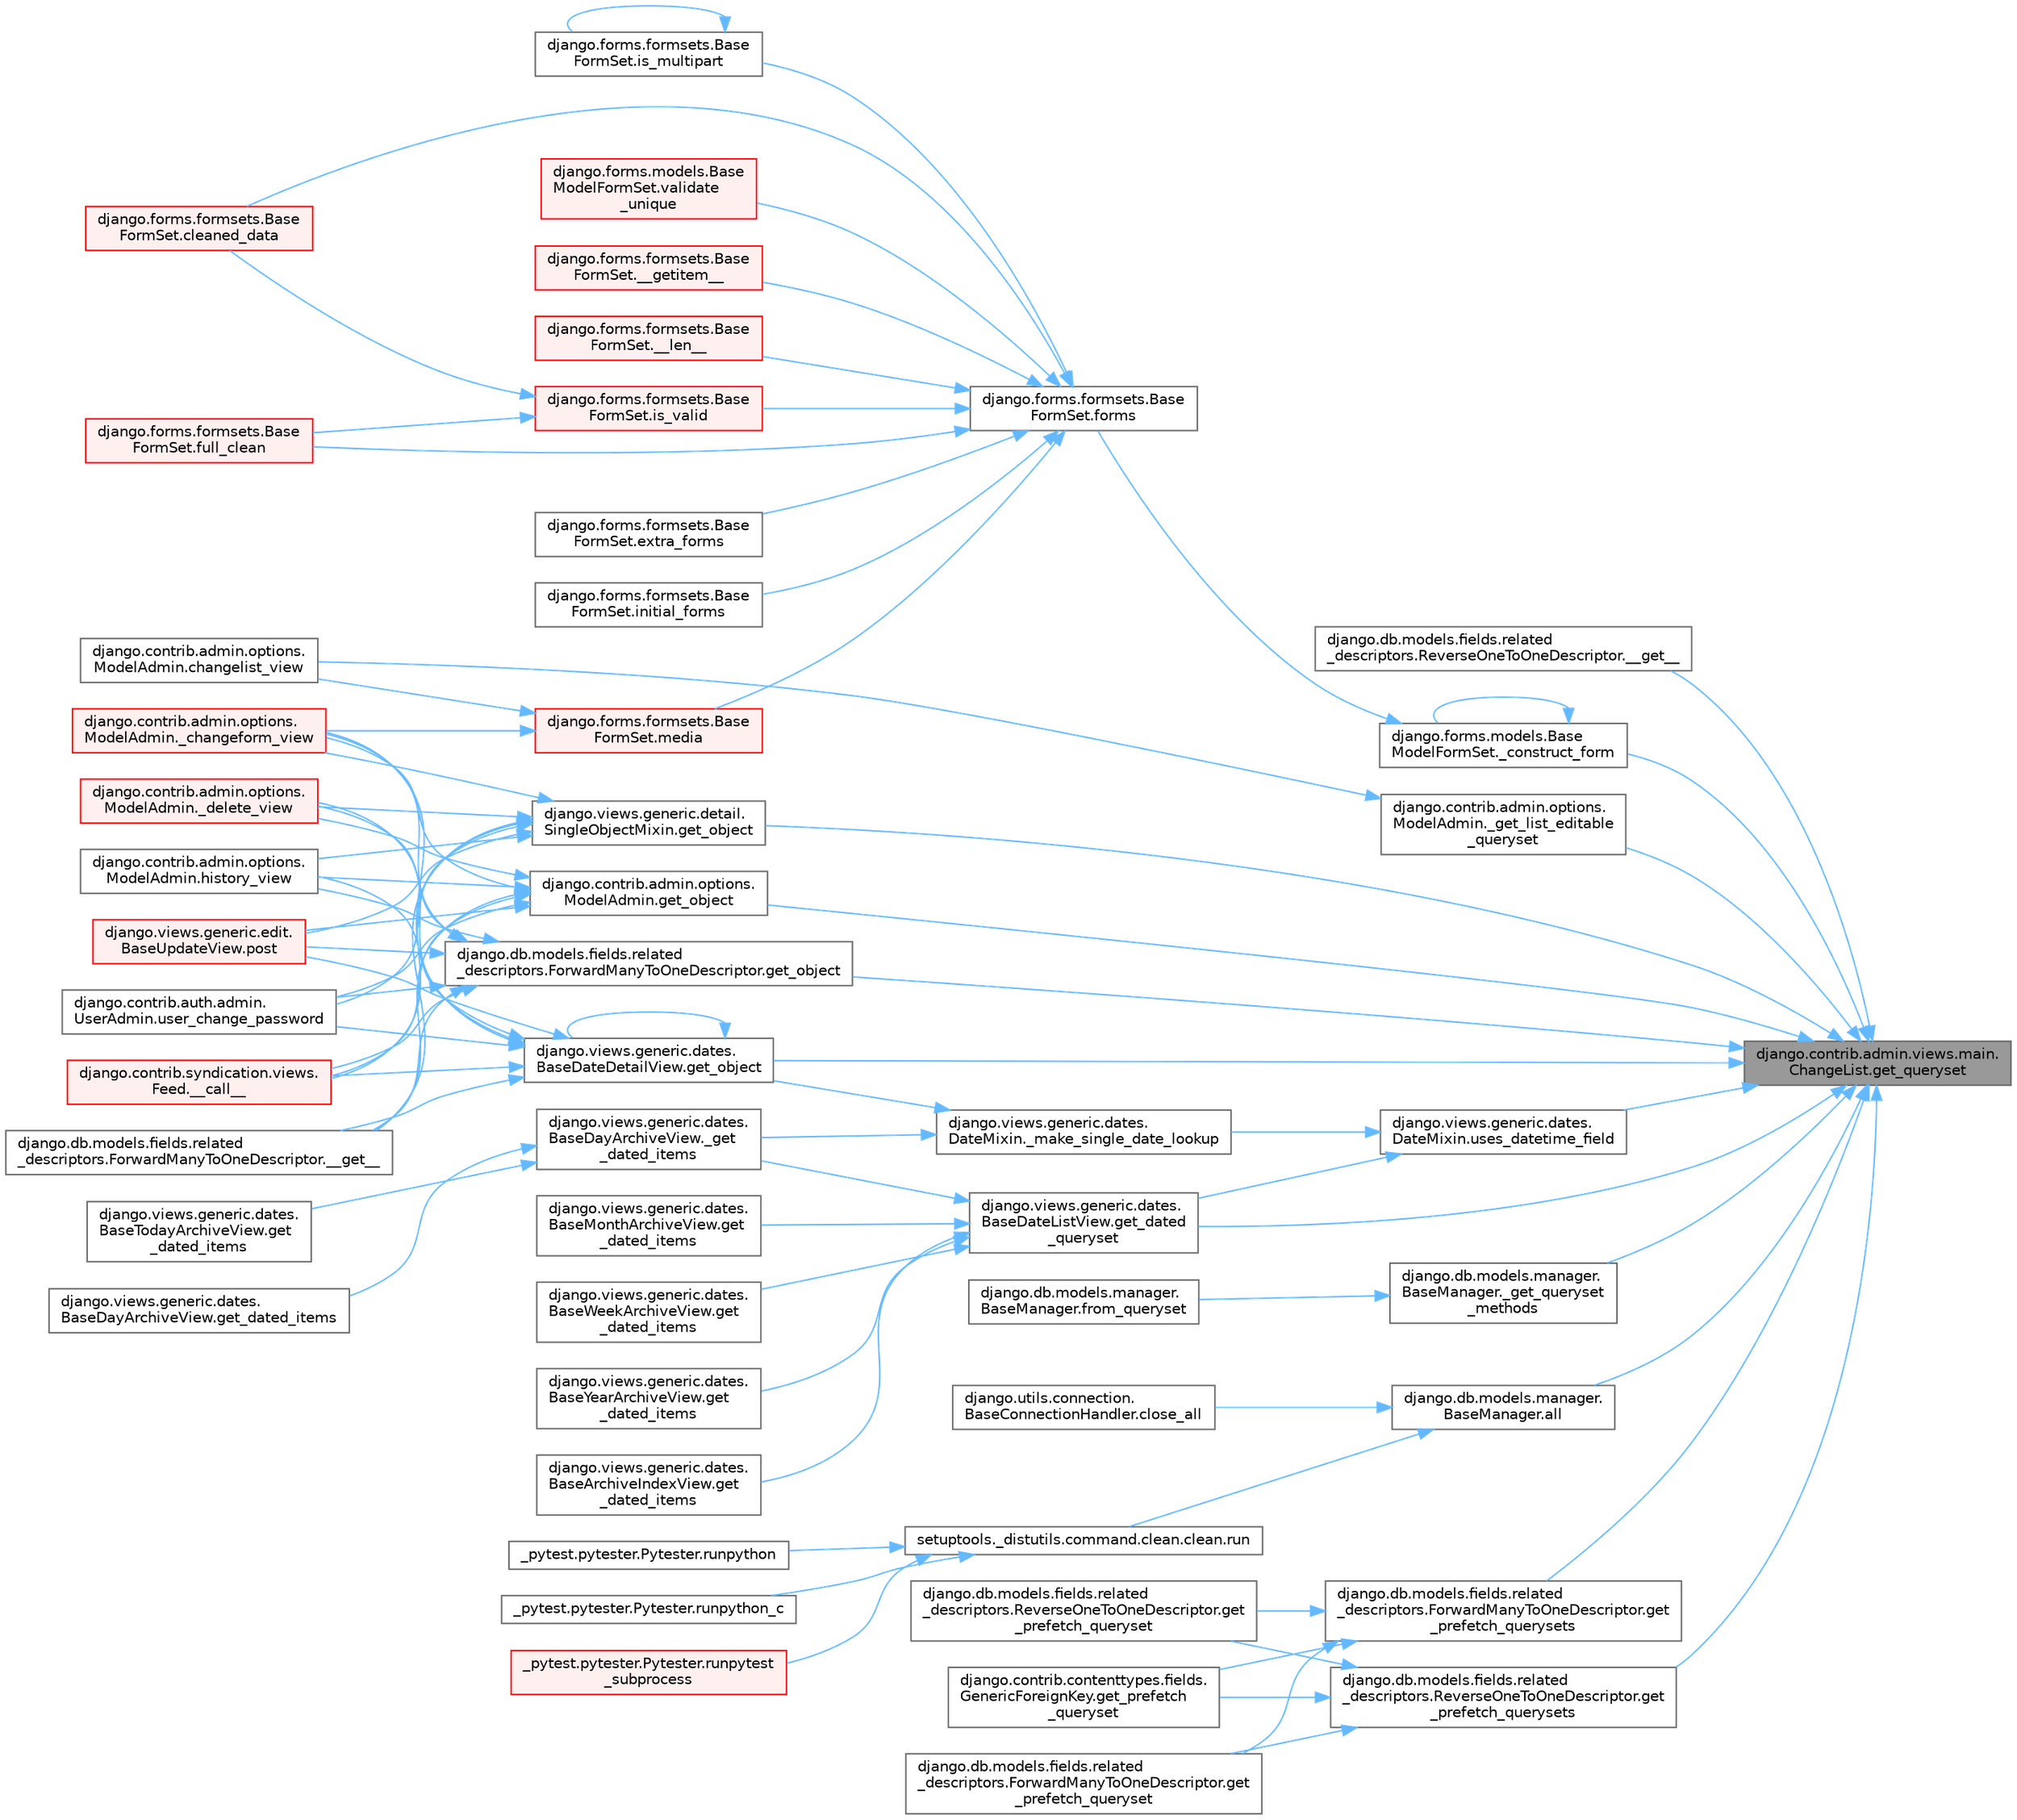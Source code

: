 digraph "django.contrib.admin.views.main.ChangeList.get_queryset"
{
 // LATEX_PDF_SIZE
  bgcolor="transparent";
  edge [fontname=Helvetica,fontsize=10,labelfontname=Helvetica,labelfontsize=10];
  node [fontname=Helvetica,fontsize=10,shape=box,height=0.2,width=0.4];
  rankdir="RL";
  Node1 [id="Node000001",label="django.contrib.admin.views.main.\lChangeList.get_queryset",height=0.2,width=0.4,color="gray40", fillcolor="grey60", style="filled", fontcolor="black",tooltip=" "];
  Node1 -> Node2 [id="edge1_Node000001_Node000002",dir="back",color="steelblue1",style="solid",tooltip=" "];
  Node2 [id="Node000002",label="django.db.models.fields.related\l_descriptors.ReverseOneToOneDescriptor.__get__",height=0.2,width=0.4,color="grey40", fillcolor="white", style="filled",URL="$classdjango_1_1db_1_1models_1_1fields_1_1related__descriptors_1_1_reverse_one_to_one_descriptor.html#ad62c522f9bb4b91174a3437b3f978f6b",tooltip=" "];
  Node1 -> Node3 [id="edge2_Node000001_Node000003",dir="back",color="steelblue1",style="solid",tooltip=" "];
  Node3 [id="Node000003",label="django.forms.models.Base\lModelFormSet._construct_form",height=0.2,width=0.4,color="grey40", fillcolor="white", style="filled",URL="$classdjango_1_1forms_1_1models_1_1_base_model_form_set.html#a2318f52c4f2963f7674c8e15e2f3c324",tooltip=" "];
  Node3 -> Node3 [id="edge3_Node000003_Node000003",dir="back",color="steelblue1",style="solid",tooltip=" "];
  Node3 -> Node4 [id="edge4_Node000003_Node000004",dir="back",color="steelblue1",style="solid",tooltip=" "];
  Node4 [id="Node000004",label="django.forms.formsets.Base\lFormSet.forms",height=0.2,width=0.4,color="grey40", fillcolor="white", style="filled",URL="$classdjango_1_1forms_1_1formsets_1_1_base_form_set.html#a398234150267aa3c6dceaa20a7a507f1",tooltip=" "];
  Node4 -> Node5 [id="edge5_Node000004_Node000005",dir="back",color="steelblue1",style="solid",tooltip=" "];
  Node5 [id="Node000005",label="django.forms.formsets.Base\lFormSet.__getitem__",height=0.2,width=0.4,color="red", fillcolor="#FFF0F0", style="filled",URL="$classdjango_1_1forms_1_1formsets_1_1_base_form_set.html#a3ed6460d03a41c30d519e9170d0a17cc",tooltip=" "];
  Node4 -> Node3176 [id="edge6_Node000004_Node003176",dir="back",color="steelblue1",style="solid",tooltip=" "];
  Node3176 [id="Node003176",label="django.forms.formsets.Base\lFormSet.__len__",height=0.2,width=0.4,color="red", fillcolor="#FFF0F0", style="filled",URL="$classdjango_1_1forms_1_1formsets_1_1_base_form_set.html#aa8c1dfbddcb29c04ad7bf814137b3c36",tooltip=" "];
  Node4 -> Node1764 [id="edge7_Node000004_Node001764",dir="back",color="steelblue1",style="solid",tooltip=" "];
  Node1764 [id="Node001764",label="django.forms.formsets.Base\lFormSet.cleaned_data",height=0.2,width=0.4,color="red", fillcolor="#FFF0F0", style="filled",URL="$classdjango_1_1forms_1_1formsets_1_1_base_form_set.html#ae51d85dd3faa160668adba372c4e87f7",tooltip=" "];
  Node4 -> Node1917 [id="edge8_Node000004_Node001917",dir="back",color="steelblue1",style="solid",tooltip=" "];
  Node1917 [id="Node001917",label="django.forms.formsets.Base\lFormSet.extra_forms",height=0.2,width=0.4,color="grey40", fillcolor="white", style="filled",URL="$classdjango_1_1forms_1_1formsets_1_1_base_form_set.html#a80e8dd7968259b3ccdfd86ac190c342a",tooltip=" "];
  Node4 -> Node1784 [id="edge9_Node000004_Node001784",dir="back",color="steelblue1",style="solid",tooltip=" "];
  Node1784 [id="Node001784",label="django.forms.formsets.Base\lFormSet.full_clean",height=0.2,width=0.4,color="red", fillcolor="#FFF0F0", style="filled",URL="$classdjango_1_1forms_1_1formsets_1_1_base_form_set.html#aa475bdb58853c14bfcd93bd7b494e3b1",tooltip=" "];
  Node4 -> Node1918 [id="edge10_Node000004_Node001918",dir="back",color="steelblue1",style="solid",tooltip=" "];
  Node1918 [id="Node001918",label="django.forms.formsets.Base\lFormSet.initial_forms",height=0.2,width=0.4,color="grey40", fillcolor="white", style="filled",URL="$classdjango_1_1forms_1_1formsets_1_1_base_form_set.html#a36a0e4b12f42f368c74d3a704cc58d03",tooltip=" "];
  Node4 -> Node1890 [id="edge11_Node000004_Node001890",dir="back",color="steelblue1",style="solid",tooltip=" "];
  Node1890 [id="Node001890",label="django.forms.formsets.Base\lFormSet.is_multipart",height=0.2,width=0.4,color="grey40", fillcolor="white", style="filled",URL="$classdjango_1_1forms_1_1formsets_1_1_base_form_set.html#a70cb5455998cfb8556810d3215d617c8",tooltip=" "];
  Node1890 -> Node1890 [id="edge12_Node001890_Node001890",dir="back",color="steelblue1",style="solid",tooltip=" "];
  Node4 -> Node1783 [id="edge13_Node000004_Node001783",dir="back",color="steelblue1",style="solid",tooltip=" "];
  Node1783 [id="Node001783",label="django.forms.formsets.Base\lFormSet.is_valid",height=0.2,width=0.4,color="red", fillcolor="#FFF0F0", style="filled",URL="$classdjango_1_1forms_1_1formsets_1_1_base_form_set.html#a713477cfb7c01e723400df62b49c250c",tooltip=" "];
  Node1783 -> Node1764 [id="edge14_Node001783_Node001764",dir="back",color="steelblue1",style="solid",tooltip=" "];
  Node1783 -> Node1784 [id="edge15_Node001783_Node001784",dir="back",color="steelblue1",style="solid",tooltip=" "];
  Node4 -> Node1891 [id="edge16_Node000004_Node001891",dir="back",color="steelblue1",style="solid",tooltip=" "];
  Node1891 [id="Node001891",label="django.forms.formsets.Base\lFormSet.media",height=0.2,width=0.4,color="red", fillcolor="#FFF0F0", style="filled",URL="$classdjango_1_1forms_1_1formsets_1_1_base_form_set.html#a6f8913e4888f6eb8afa928cf91e9c8f9",tooltip=" "];
  Node1891 -> Node1892 [id="edge17_Node001891_Node001892",dir="back",color="steelblue1",style="solid",tooltip=" "];
  Node1892 [id="Node001892",label="django.contrib.admin.options.\lModelAdmin._changeform_view",height=0.2,width=0.4,color="red", fillcolor="#FFF0F0", style="filled",URL="$classdjango_1_1contrib_1_1admin_1_1options_1_1_model_admin.html#a06082f9f8128d66a16cda8098c673dae",tooltip=" "];
  Node1891 -> Node1896 [id="edge18_Node001891_Node001896",dir="back",color="steelblue1",style="solid",tooltip=" "];
  Node1896 [id="Node001896",label="django.contrib.admin.options.\lModelAdmin.changelist_view",height=0.2,width=0.4,color="grey40", fillcolor="white", style="filled",URL="$classdjango_1_1contrib_1_1admin_1_1options_1_1_model_admin.html#af5f3d8010317ded7325e649561a4d909",tooltip=" "];
  Node4 -> Node3177 [id="edge19_Node000004_Node003177",dir="back",color="steelblue1",style="solid",tooltip=" "];
  Node3177 [id="Node003177",label="django.forms.models.Base\lModelFormSet.validate\l_unique",height=0.2,width=0.4,color="red", fillcolor="#FFF0F0", style="filled",URL="$classdjango_1_1forms_1_1models_1_1_base_model_form_set.html#a0d01f97a86fd02a126b2fd51d02fd07d",tooltip=" "];
  Node1 -> Node2735 [id="edge20_Node000001_Node002735",dir="back",color="steelblue1",style="solid",tooltip=" "];
  Node2735 [id="Node002735",label="django.contrib.admin.options.\lModelAdmin._get_list_editable\l_queryset",height=0.2,width=0.4,color="grey40", fillcolor="white", style="filled",URL="$classdjango_1_1contrib_1_1admin_1_1options_1_1_model_admin.html#ae453d8065f838cd81cab58bc5797fd99",tooltip=" "];
  Node2735 -> Node1896 [id="edge21_Node002735_Node001896",dir="back",color="steelblue1",style="solid",tooltip=" "];
  Node1 -> Node2736 [id="edge22_Node000001_Node002736",dir="back",color="steelblue1",style="solid",tooltip=" "];
  Node2736 [id="Node002736",label="django.db.models.manager.\lBaseManager._get_queryset\l_methods",height=0.2,width=0.4,color="grey40", fillcolor="white", style="filled",URL="$classdjango_1_1db_1_1models_1_1manager_1_1_base_manager.html#a7ef7be0dacbeaa96e518c225b954d2c4",tooltip=" "];
  Node2736 -> Node2737 [id="edge23_Node002736_Node002737",dir="back",color="steelblue1",style="solid",tooltip=" "];
  Node2737 [id="Node002737",label="django.db.models.manager.\lBaseManager.from_queryset",height=0.2,width=0.4,color="grey40", fillcolor="white", style="filled",URL="$classdjango_1_1db_1_1models_1_1manager_1_1_base_manager.html#a539a31c3e4714b562c785d374a2dbc9b",tooltip=" "];
  Node1 -> Node2738 [id="edge24_Node000001_Node002738",dir="back",color="steelblue1",style="solid",tooltip=" "];
  Node2738 [id="Node002738",label="django.db.models.manager.\lBaseManager.all",height=0.2,width=0.4,color="grey40", fillcolor="white", style="filled",URL="$classdjango_1_1db_1_1models_1_1manager_1_1_base_manager.html#a348dacddedfc163dc130f6c2620869b0",tooltip=" "];
  Node2738 -> Node2739 [id="edge25_Node002738_Node002739",dir="back",color="steelblue1",style="solid",tooltip=" "];
  Node2739 [id="Node002739",label="django.utils.connection.\lBaseConnectionHandler.close_all",height=0.2,width=0.4,color="grey40", fillcolor="white", style="filled",URL="$classdjango_1_1utils_1_1connection_1_1_base_connection_handler.html#a2dbd9163239e828581c41273647476dc",tooltip=" "];
  Node2738 -> Node2740 [id="edge26_Node002738_Node002740",dir="back",color="steelblue1",style="solid",tooltip=" "];
  Node2740 [id="Node002740",label="setuptools._distutils.command.clean.clean.run",height=0.2,width=0.4,color="grey40", fillcolor="white", style="filled",URL="$classsetuptools_1_1__distutils_1_1command_1_1clean_1_1clean.html#a578cf5beb91399cf9f10329bcd7e0dd5",tooltip=" "];
  Node2740 -> Node87 [id="edge27_Node002740_Node000087",dir="back",color="steelblue1",style="solid",tooltip=" "];
  Node87 [id="Node000087",label="_pytest.pytester.Pytester.runpytest\l_subprocess",height=0.2,width=0.4,color="red", fillcolor="#FFF0F0", style="filled",URL="$class__pytest_1_1pytester_1_1_pytester.html#a59323c6d6a1469a1206f1c0b8fce99c9",tooltip=" "];
  Node2740 -> Node89 [id="edge28_Node002740_Node000089",dir="back",color="steelblue1",style="solid",tooltip=" "];
  Node89 [id="Node000089",label="_pytest.pytester.Pytester.runpython",height=0.2,width=0.4,color="grey40", fillcolor="white", style="filled",URL="$class__pytest_1_1pytester_1_1_pytester.html#a4e0c539507f15fd333cf618faf9687ef",tooltip=" "];
  Node2740 -> Node90 [id="edge29_Node002740_Node000090",dir="back",color="steelblue1",style="solid",tooltip=" "];
  Node90 [id="Node000090",label="_pytest.pytester.Pytester.runpython_c",height=0.2,width=0.4,color="grey40", fillcolor="white", style="filled",URL="$class__pytest_1_1pytester_1_1_pytester.html#aea789acfe206d9c40d9a6bf54a337f2a",tooltip=" "];
  Node1 -> Node2741 [id="edge30_Node000001_Node002741",dir="back",color="steelblue1",style="solid",tooltip=" "];
  Node2741 [id="Node002741",label="django.views.generic.dates.\lBaseDateListView.get_dated\l_queryset",height=0.2,width=0.4,color="grey40", fillcolor="white", style="filled",URL="$classdjango_1_1views_1_1generic_1_1dates_1_1_base_date_list_view.html#ad97300c63f99eef4ed95aa9d8f73520b",tooltip=" "];
  Node2741 -> Node2742 [id="edge31_Node002741_Node002742",dir="back",color="steelblue1",style="solid",tooltip=" "];
  Node2742 [id="Node002742",label="django.views.generic.dates.\lBaseDayArchiveView._get\l_dated_items",height=0.2,width=0.4,color="grey40", fillcolor="white", style="filled",URL="$classdjango_1_1views_1_1generic_1_1dates_1_1_base_day_archive_view.html#a3ca193a0859b2fbe8f0ae162272652f8",tooltip=" "];
  Node2742 -> Node2743 [id="edge32_Node002742_Node002743",dir="back",color="steelblue1",style="solid",tooltip=" "];
  Node2743 [id="Node002743",label="django.views.generic.dates.\lBaseDayArchiveView.get_dated_items",height=0.2,width=0.4,color="grey40", fillcolor="white", style="filled",URL="$classdjango_1_1views_1_1generic_1_1dates_1_1_base_day_archive_view.html#a85fd33fc9bd5e54c6850c8621f073e79",tooltip=" "];
  Node2742 -> Node2744 [id="edge33_Node002742_Node002744",dir="back",color="steelblue1",style="solid",tooltip=" "];
  Node2744 [id="Node002744",label="django.views.generic.dates.\lBaseTodayArchiveView.get\l_dated_items",height=0.2,width=0.4,color="grey40", fillcolor="white", style="filled",URL="$classdjango_1_1views_1_1generic_1_1dates_1_1_base_today_archive_view.html#af89e41cb313bd00e6032ca91ac51033a",tooltip=" "];
  Node2741 -> Node2745 [id="edge34_Node002741_Node002745",dir="back",color="steelblue1",style="solid",tooltip=" "];
  Node2745 [id="Node002745",label="django.views.generic.dates.\lBaseArchiveIndexView.get\l_dated_items",height=0.2,width=0.4,color="grey40", fillcolor="white", style="filled",URL="$classdjango_1_1views_1_1generic_1_1dates_1_1_base_archive_index_view.html#ab9794c8a807f2b820629179ebfc41e2c",tooltip=" "];
  Node2741 -> Node2746 [id="edge35_Node002741_Node002746",dir="back",color="steelblue1",style="solid",tooltip=" "];
  Node2746 [id="Node002746",label="django.views.generic.dates.\lBaseMonthArchiveView.get\l_dated_items",height=0.2,width=0.4,color="grey40", fillcolor="white", style="filled",URL="$classdjango_1_1views_1_1generic_1_1dates_1_1_base_month_archive_view.html#ae62ad9b839e3904bd2162b5e92b6d02d",tooltip=" "];
  Node2741 -> Node2747 [id="edge36_Node002741_Node002747",dir="back",color="steelblue1",style="solid",tooltip=" "];
  Node2747 [id="Node002747",label="django.views.generic.dates.\lBaseWeekArchiveView.get\l_dated_items",height=0.2,width=0.4,color="grey40", fillcolor="white", style="filled",URL="$classdjango_1_1views_1_1generic_1_1dates_1_1_base_week_archive_view.html#a4217000f6b9b08cbc97f6b079ad98ea5",tooltip=" "];
  Node2741 -> Node2748 [id="edge37_Node002741_Node002748",dir="back",color="steelblue1",style="solid",tooltip=" "];
  Node2748 [id="Node002748",label="django.views.generic.dates.\lBaseYearArchiveView.get\l_dated_items",height=0.2,width=0.4,color="grey40", fillcolor="white", style="filled",URL="$classdjango_1_1views_1_1generic_1_1dates_1_1_base_year_archive_view.html#af1e2e3364ceacb5fd46eef85345ee94a",tooltip=" "];
  Node1 -> Node2749 [id="edge38_Node000001_Node002749",dir="back",color="steelblue1",style="solid",tooltip=" "];
  Node2749 [id="Node002749",label="django.contrib.admin.options.\lModelAdmin.get_object",height=0.2,width=0.4,color="grey40", fillcolor="white", style="filled",URL="$classdjango_1_1contrib_1_1admin_1_1options_1_1_model_admin.html#ac7b9acc5607b931a130f004f73adcc6c",tooltip=" "];
  Node2749 -> Node1909 [id="edge39_Node002749_Node001909",dir="back",color="steelblue1",style="solid",tooltip=" "];
  Node1909 [id="Node001909",label="django.contrib.syndication.views.\lFeed.__call__",height=0.2,width=0.4,color="red", fillcolor="#FFF0F0", style="filled",URL="$classdjango_1_1contrib_1_1syndication_1_1views_1_1_feed.html#ac7a9680a1b709d8eb37ae3c6ce000220",tooltip=" "];
  Node2749 -> Node1317 [id="edge40_Node002749_Node001317",dir="back",color="steelblue1",style="solid",tooltip=" "];
  Node1317 [id="Node001317",label="django.db.models.fields.related\l_descriptors.ForwardManyToOneDescriptor.__get__",height=0.2,width=0.4,color="grey40", fillcolor="white", style="filled",URL="$classdjango_1_1db_1_1models_1_1fields_1_1related__descriptors_1_1_forward_many_to_one_descriptor.html#a52832880c8df770ce001c0b0bb51e64d",tooltip=" "];
  Node2749 -> Node1892 [id="edge41_Node002749_Node001892",dir="back",color="steelblue1",style="solid",tooltip=" "];
  Node2749 -> Node185 [id="edge42_Node002749_Node000185",dir="back",color="steelblue1",style="solid",tooltip=" "];
  Node185 [id="Node000185",label="django.contrib.admin.options.\lModelAdmin._delete_view",height=0.2,width=0.4,color="red", fillcolor="#FFF0F0", style="filled",URL="$classdjango_1_1contrib_1_1admin_1_1options_1_1_model_admin.html#a227a18e24751790170d555523ab15e93",tooltip=" "];
  Node2749 -> Node2699 [id="edge43_Node002749_Node002699",dir="back",color="steelblue1",style="solid",tooltip=" "];
  Node2699 [id="Node002699",label="django.contrib.admin.options.\lModelAdmin.history_view",height=0.2,width=0.4,color="grey40", fillcolor="white", style="filled",URL="$classdjango_1_1contrib_1_1admin_1_1options_1_1_model_admin.html#aaa87a68789f637fa6682c1daf2a4bda8",tooltip=" "];
  Node2749 -> Node2700 [id="edge44_Node002749_Node002700",dir="back",color="steelblue1",style="solid",tooltip=" "];
  Node2700 [id="Node002700",label="django.views.generic.edit.\lBaseUpdateView.post",height=0.2,width=0.4,color="red", fillcolor="#FFF0F0", style="filled",URL="$classdjango_1_1views_1_1generic_1_1edit_1_1_base_update_view.html#abb9e5510c9d5b54425f0874940f45d73",tooltip=" "];
  Node2749 -> Node2701 [id="edge45_Node002749_Node002701",dir="back",color="steelblue1",style="solid",tooltip=" "];
  Node2701 [id="Node002701",label="django.contrib.auth.admin.\lUserAdmin.user_change_password",height=0.2,width=0.4,color="grey40", fillcolor="white", style="filled",URL="$classdjango_1_1contrib_1_1auth_1_1admin_1_1_user_admin.html#a65ccab8e46b966ac28d5b117abf0d5f5",tooltip=" "];
  Node1 -> Node2698 [id="edge46_Node000001_Node002698",dir="back",color="steelblue1",style="solid",tooltip=" "];
  Node2698 [id="Node002698",label="django.db.models.fields.related\l_descriptors.ForwardManyToOneDescriptor.get_object",height=0.2,width=0.4,color="grey40", fillcolor="white", style="filled",URL="$classdjango_1_1db_1_1models_1_1fields_1_1related__descriptors_1_1_forward_many_to_one_descriptor.html#a53e30c8b305a3998dd43c1e6357e4bc4",tooltip=" "];
  Node2698 -> Node1909 [id="edge47_Node002698_Node001909",dir="back",color="steelblue1",style="solid",tooltip=" "];
  Node2698 -> Node1317 [id="edge48_Node002698_Node001317",dir="back",color="steelblue1",style="solid",tooltip=" "];
  Node2698 -> Node1892 [id="edge49_Node002698_Node001892",dir="back",color="steelblue1",style="solid",tooltip=" "];
  Node2698 -> Node185 [id="edge50_Node002698_Node000185",dir="back",color="steelblue1",style="solid",tooltip=" "];
  Node2698 -> Node2699 [id="edge51_Node002698_Node002699",dir="back",color="steelblue1",style="solid",tooltip=" "];
  Node2698 -> Node2700 [id="edge52_Node002698_Node002700",dir="back",color="steelblue1",style="solid",tooltip=" "];
  Node2698 -> Node2701 [id="edge53_Node002698_Node002701",dir="back",color="steelblue1",style="solid",tooltip=" "];
  Node1 -> Node2750 [id="edge54_Node000001_Node002750",dir="back",color="steelblue1",style="solid",tooltip=" "];
  Node2750 [id="Node002750",label="django.views.generic.dates.\lBaseDateDetailView.get_object",height=0.2,width=0.4,color="grey40", fillcolor="white", style="filled",URL="$classdjango_1_1views_1_1generic_1_1dates_1_1_base_date_detail_view.html#a7c08557dbbb8af87ec6f8fab884e6f5e",tooltip=" "];
  Node2750 -> Node1909 [id="edge55_Node002750_Node001909",dir="back",color="steelblue1",style="solid",tooltip=" "];
  Node2750 -> Node1317 [id="edge56_Node002750_Node001317",dir="back",color="steelblue1",style="solid",tooltip=" "];
  Node2750 -> Node1892 [id="edge57_Node002750_Node001892",dir="back",color="steelblue1",style="solid",tooltip=" "];
  Node2750 -> Node185 [id="edge58_Node002750_Node000185",dir="back",color="steelblue1",style="solid",tooltip=" "];
  Node2750 -> Node2750 [id="edge59_Node002750_Node002750",dir="back",color="steelblue1",style="solid",tooltip=" "];
  Node2750 -> Node2699 [id="edge60_Node002750_Node002699",dir="back",color="steelblue1",style="solid",tooltip=" "];
  Node2750 -> Node2700 [id="edge61_Node002750_Node002700",dir="back",color="steelblue1",style="solid",tooltip=" "];
  Node2750 -> Node2701 [id="edge62_Node002750_Node002701",dir="back",color="steelblue1",style="solid",tooltip=" "];
  Node1 -> Node2751 [id="edge63_Node000001_Node002751",dir="back",color="steelblue1",style="solid",tooltip=" "];
  Node2751 [id="Node002751",label="django.views.generic.detail.\lSingleObjectMixin.get_object",height=0.2,width=0.4,color="grey40", fillcolor="white", style="filled",URL="$classdjango_1_1views_1_1generic_1_1detail_1_1_single_object_mixin.html#ab853f97e997d069a858d4bb5e93092ad",tooltip=" "];
  Node2751 -> Node1909 [id="edge64_Node002751_Node001909",dir="back",color="steelblue1",style="solid",tooltip=" "];
  Node2751 -> Node1317 [id="edge65_Node002751_Node001317",dir="back",color="steelblue1",style="solid",tooltip=" "];
  Node2751 -> Node1892 [id="edge66_Node002751_Node001892",dir="back",color="steelblue1",style="solid",tooltip=" "];
  Node2751 -> Node185 [id="edge67_Node002751_Node000185",dir="back",color="steelblue1",style="solid",tooltip=" "];
  Node2751 -> Node2699 [id="edge68_Node002751_Node002699",dir="back",color="steelblue1",style="solid",tooltip=" "];
  Node2751 -> Node2700 [id="edge69_Node002751_Node002700",dir="back",color="steelblue1",style="solid",tooltip=" "];
  Node2751 -> Node2701 [id="edge70_Node002751_Node002701",dir="back",color="steelblue1",style="solid",tooltip=" "];
  Node1 -> Node2733 [id="edge71_Node000001_Node002733",dir="back",color="steelblue1",style="solid",tooltip=" "];
  Node2733 [id="Node002733",label="django.db.models.fields.related\l_descriptors.ForwardManyToOneDescriptor.get\l_prefetch_querysets",height=0.2,width=0.4,color="grey40", fillcolor="white", style="filled",URL="$classdjango_1_1db_1_1models_1_1fields_1_1related__descriptors_1_1_forward_many_to_one_descriptor.html#a9838765ed5b0cd8063af62a3590596b3",tooltip=" "];
  Node2733 -> Node1861 [id="edge72_Node002733_Node001861",dir="back",color="steelblue1",style="solid",tooltip=" "];
  Node1861 [id="Node001861",label="django.contrib.contenttypes.fields.\lGenericForeignKey.get_prefetch\l_queryset",height=0.2,width=0.4,color="grey40", fillcolor="white", style="filled",URL="$classdjango_1_1contrib_1_1contenttypes_1_1fields_1_1_generic_foreign_key.html#aa09b3d5eafa2b68470982bc3cf3659fc",tooltip=" "];
  Node2733 -> Node1862 [id="edge73_Node002733_Node001862",dir="back",color="steelblue1",style="solid",tooltip=" "];
  Node1862 [id="Node001862",label="django.db.models.fields.related\l_descriptors.ForwardManyToOneDescriptor.get\l_prefetch_queryset",height=0.2,width=0.4,color="grey40", fillcolor="white", style="filled",URL="$classdjango_1_1db_1_1models_1_1fields_1_1related__descriptors_1_1_forward_many_to_one_descriptor.html#ab871be551ae57402ab078fb38cd128e4",tooltip=" "];
  Node2733 -> Node1863 [id="edge74_Node002733_Node001863",dir="back",color="steelblue1",style="solid",tooltip=" "];
  Node1863 [id="Node001863",label="django.db.models.fields.related\l_descriptors.ReverseOneToOneDescriptor.get\l_prefetch_queryset",height=0.2,width=0.4,color="grey40", fillcolor="white", style="filled",URL="$classdjango_1_1db_1_1models_1_1fields_1_1related__descriptors_1_1_reverse_one_to_one_descriptor.html#a5fec42b068cab3281971bfb0595b7172",tooltip=" "];
  Node1 -> Node2752 [id="edge75_Node000001_Node002752",dir="back",color="steelblue1",style="solid",tooltip=" "];
  Node2752 [id="Node002752",label="django.db.models.fields.related\l_descriptors.ReverseOneToOneDescriptor.get\l_prefetch_querysets",height=0.2,width=0.4,color="grey40", fillcolor="white", style="filled",URL="$classdjango_1_1db_1_1models_1_1fields_1_1related__descriptors_1_1_reverse_one_to_one_descriptor.html#a32881d523d9f0158510fcd0eaaa5e2a7",tooltip=" "];
  Node2752 -> Node1861 [id="edge76_Node002752_Node001861",dir="back",color="steelblue1",style="solid",tooltip=" "];
  Node2752 -> Node1862 [id="edge77_Node002752_Node001862",dir="back",color="steelblue1",style="solid",tooltip=" "];
  Node2752 -> Node1863 [id="edge78_Node002752_Node001863",dir="back",color="steelblue1",style="solid",tooltip=" "];
  Node1 -> Node2753 [id="edge79_Node000001_Node002753",dir="back",color="steelblue1",style="solid",tooltip=" "];
  Node2753 [id="Node002753",label="django.views.generic.dates.\lDateMixin.uses_datetime_field",height=0.2,width=0.4,color="grey40", fillcolor="white", style="filled",URL="$classdjango_1_1views_1_1generic_1_1dates_1_1_date_mixin.html#a1fb37f57858e32a16ec5b6328ae68adb",tooltip=" "];
  Node2753 -> Node2754 [id="edge80_Node002753_Node002754",dir="back",color="steelblue1",style="solid",tooltip=" "];
  Node2754 [id="Node002754",label="django.views.generic.dates.\lDateMixin._make_single_date_lookup",height=0.2,width=0.4,color="grey40", fillcolor="white", style="filled",URL="$classdjango_1_1views_1_1generic_1_1dates_1_1_date_mixin.html#ac17fc80d601666765dd9751d4b5e065d",tooltip=" "];
  Node2754 -> Node2742 [id="edge81_Node002754_Node002742",dir="back",color="steelblue1",style="solid",tooltip=" "];
  Node2754 -> Node2750 [id="edge82_Node002754_Node002750",dir="back",color="steelblue1",style="solid",tooltip=" "];
  Node2753 -> Node2741 [id="edge83_Node002753_Node002741",dir="back",color="steelblue1",style="solid",tooltip=" "];
}
